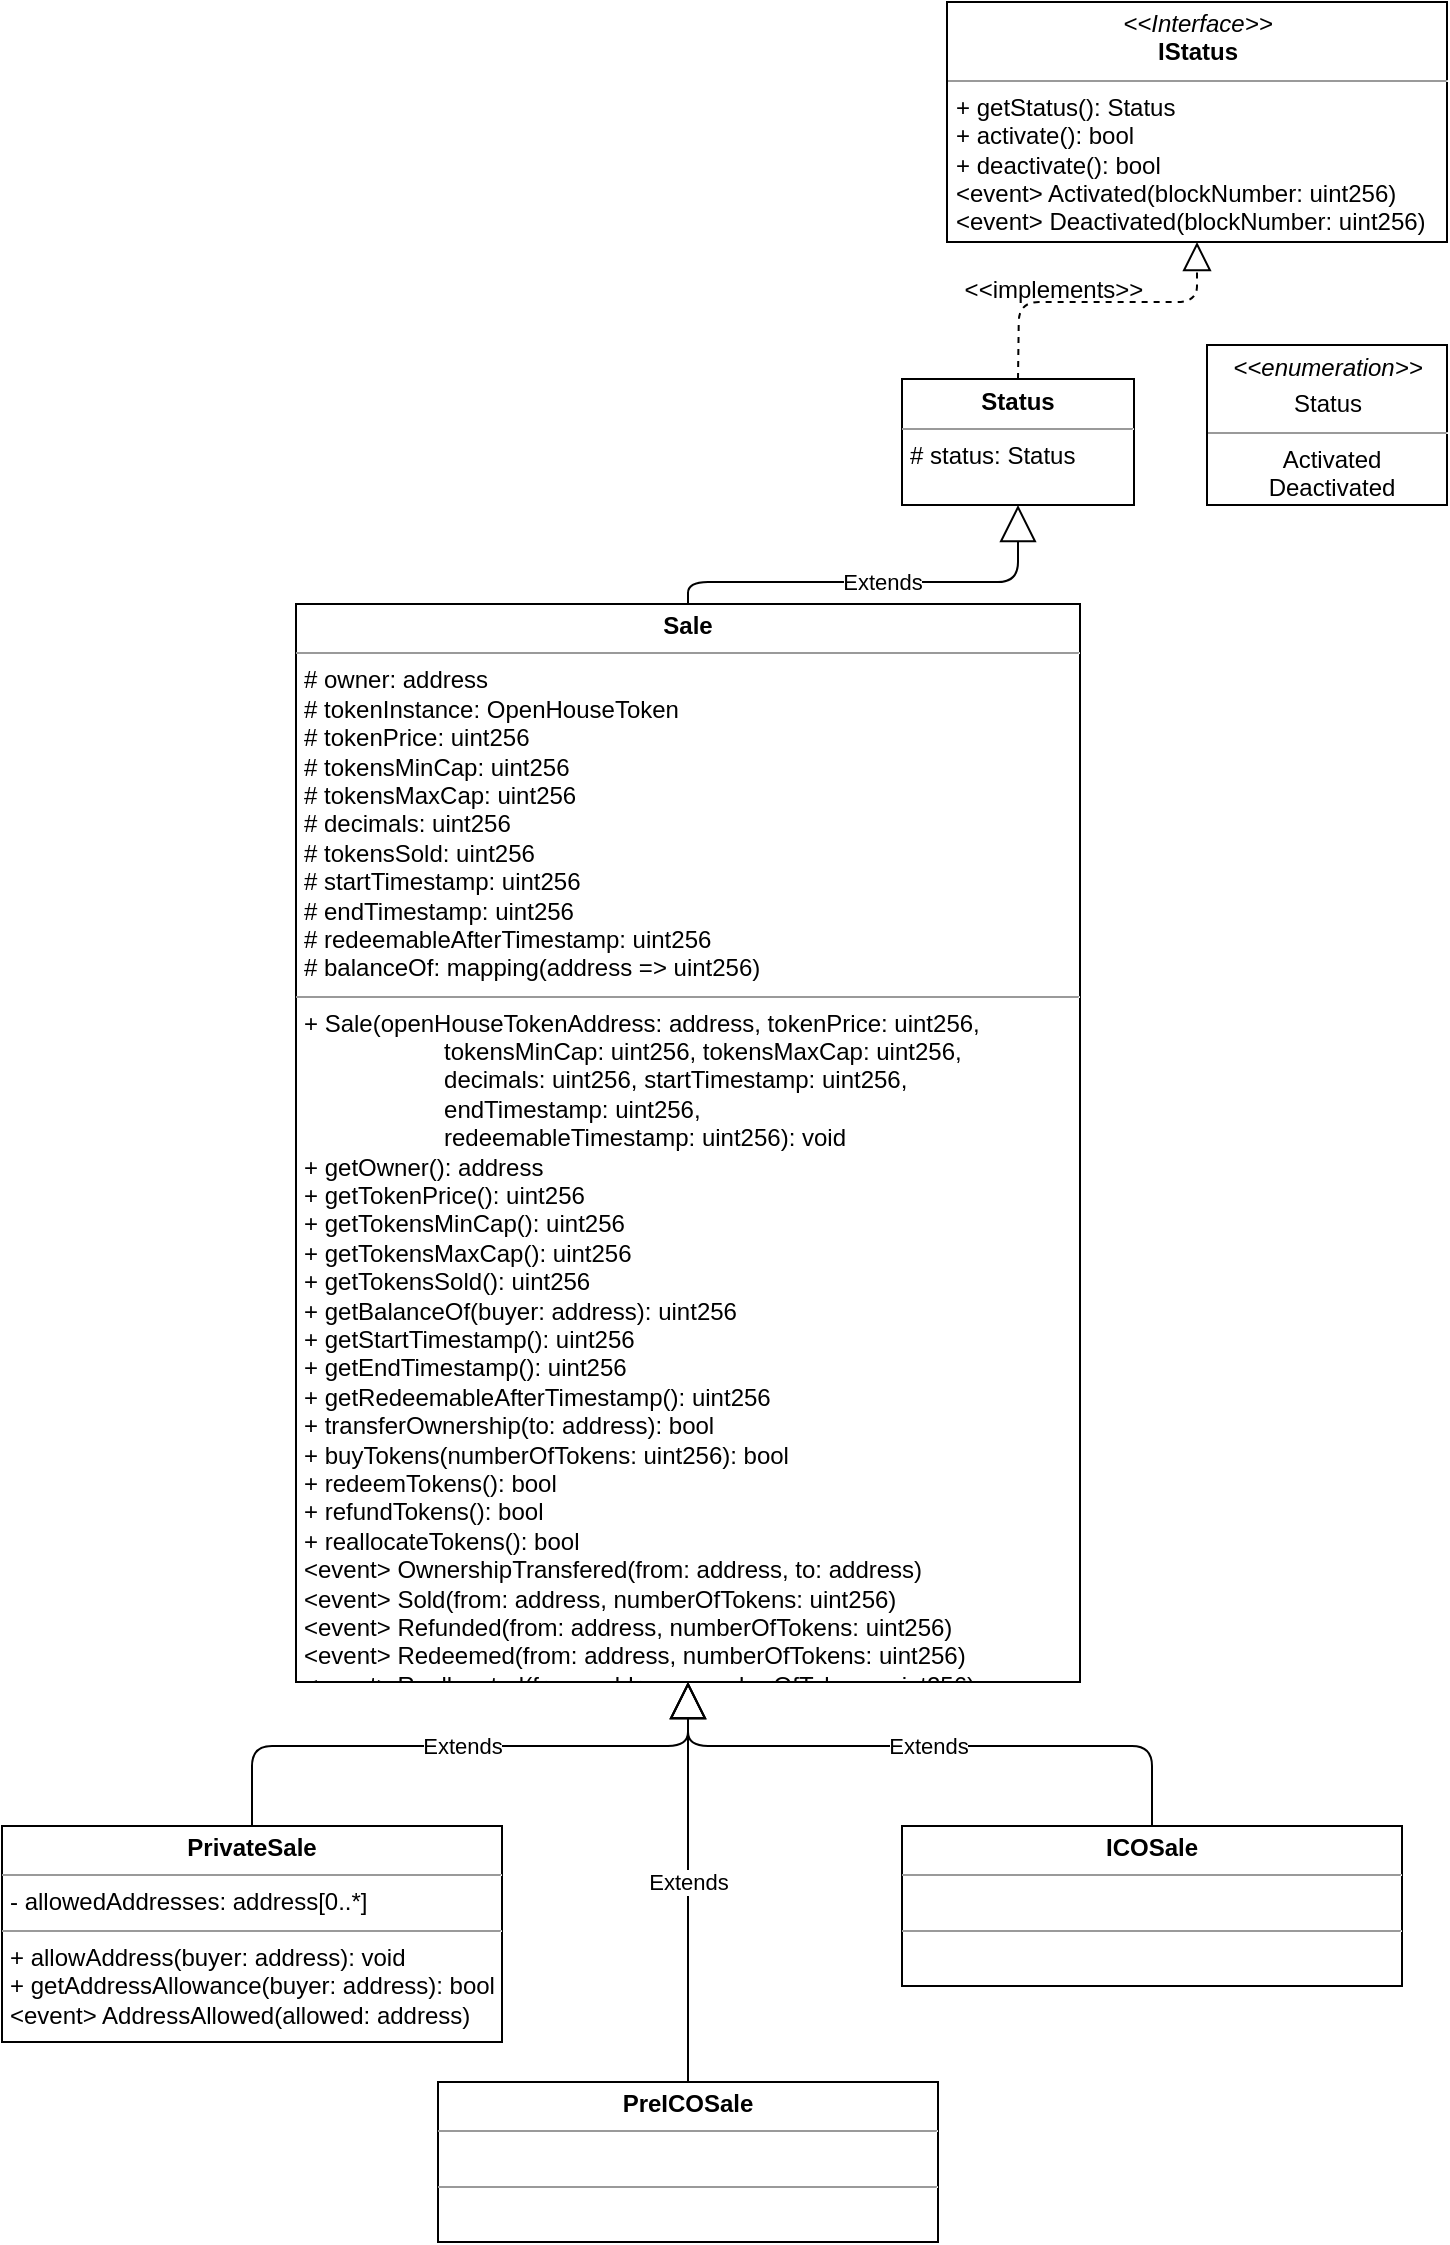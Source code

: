 <mxfile version="11.0.0" type="device"><diagram id="7WbysznEjbFOMzd1XnKt" name="Page-1"><mxGraphModel dx="1422" dy="800" grid="1" gridSize="10" guides="1" tooltips="1" connect="1" arrows="1" fold="1" page="1" pageScale="1" pageWidth="827" pageHeight="1169" math="0" shadow="0"><root><mxCell id="0"/><mxCell id="1" parent="0"/><mxCell id="B_E1CrV0eOcXe67gAG_t-1" value="&lt;p style=&quot;margin: 0px ; margin-top: 4px ; text-align: center&quot;&gt;&lt;b&gt;Sale&lt;/b&gt;&lt;/p&gt;&lt;hr size=&quot;1&quot;&gt;&lt;p style=&quot;margin: 0px ; margin-left: 4px&quot;&gt;# owner: address&lt;/p&gt;&lt;p style=&quot;margin: 0px ; margin-left: 4px&quot;&gt;# tokenInstance: OpenHouseToken&lt;/p&gt;&lt;p style=&quot;margin: 0px ; margin-left: 4px&quot;&gt;# tokenPrice: uint256&lt;/p&gt;&lt;p style=&quot;margin: 0px ; margin-left: 4px&quot;&gt;# tokensMinCap: uint256&lt;/p&gt;&lt;p style=&quot;margin: 0px ; margin-left: 4px&quot;&gt;# tokensMaxCap: uint256&lt;/p&gt;&lt;p style=&quot;margin: 0px ; margin-left: 4px&quot;&gt;# decimals: uint256&lt;/p&gt;&lt;p style=&quot;margin: 0px ; margin-left: 4px&quot;&gt;# tokensSold: uint256&lt;/p&gt;&lt;p style=&quot;margin: 0px ; margin-left: 4px&quot;&gt;# startTimestamp: uint256&lt;/p&gt;&lt;p style=&quot;margin: 0px ; margin-left: 4px&quot;&gt;# endTimestamp: uint256&lt;/p&gt;&lt;p style=&quot;margin: 0px ; margin-left: 4px&quot;&gt;# redeemableAfterTimestamp: uint256&lt;/p&gt;&lt;p style=&quot;margin: 0px ; margin-left: 4px&quot;&gt;# balanceOf: mapping(address =&amp;gt; uint256)&lt;/p&gt;&lt;hr size=&quot;1&quot;&gt;&lt;p style=&quot;margin: 0px ; margin-left: 4px&quot;&gt;+ Sale(openHouseTokenAddress: address, tokenPrice: uint256,&lt;/p&gt;&lt;p style=&quot;margin: 0px ; margin-left: 4px&quot;&gt;&amp;nbsp; &amp;nbsp; &amp;nbsp; &amp;nbsp; &amp;nbsp; &amp;nbsp; &amp;nbsp; &amp;nbsp; &amp;nbsp; &amp;nbsp; &amp;nbsp;tokensMinCap: uint256, tokensMaxCap: uint256,&lt;/p&gt;&lt;p style=&quot;margin: 0px ; margin-left: 4px&quot;&gt;&amp;nbsp; &amp;nbsp; &amp;nbsp; &amp;nbsp; &amp;nbsp; &amp;nbsp; &amp;nbsp; &amp;nbsp; &amp;nbsp; &amp;nbsp; &amp;nbsp;decimals: uint256, startTimestamp: uint256,&lt;/p&gt;&lt;p style=&quot;margin: 0px ; margin-left: 4px&quot;&gt;&amp;nbsp; &amp;nbsp; &amp;nbsp; &amp;nbsp; &amp;nbsp; &amp;nbsp; &amp;nbsp; &amp;nbsp; &amp;nbsp; &amp;nbsp; &amp;nbsp;endTimestamp: uint256,&amp;nbsp;&lt;/p&gt;&lt;p style=&quot;margin: 0px ; margin-left: 4px&quot;&gt;&lt;span&gt;&amp;nbsp; &amp;nbsp; &amp;nbsp; &amp;nbsp; &amp;nbsp; &amp;nbsp; &amp;nbsp; &amp;nbsp; &amp;nbsp; &amp;nbsp; &amp;nbsp;redeemableTimestamp: uint256): void&lt;/span&gt;&lt;/p&gt;&lt;p style=&quot;margin: 0px ; margin-left: 4px&quot;&gt;+ getOwner(): address&lt;/p&gt;&lt;p style=&quot;margin: 0px ; margin-left: 4px&quot;&gt;+ getTokenPrice(): uint256&lt;/p&gt;&lt;p style=&quot;margin: 0px ; margin-left: 4px&quot;&gt;+ getTokensMinCap(): uint256&lt;/p&gt;&lt;p style=&quot;margin: 0px ; margin-left: 4px&quot;&gt;+ getTokensMaxCap(): uint256&lt;/p&gt;&lt;p style=&quot;margin: 0px ; margin-left: 4px&quot;&gt;+ getTokensSold(): uint256&lt;/p&gt;&lt;p style=&quot;margin: 0px ; margin-left: 4px&quot;&gt;+ getBalanceOf(buyer: address): uint256&lt;/p&gt;&lt;p style=&quot;margin: 0px ; margin-left: 4px&quot;&gt;+ getStartTimestamp(): uint256&lt;/p&gt;&lt;p style=&quot;margin: 0px ; margin-left: 4px&quot;&gt;+ getEndTimestamp(): uint256&lt;/p&gt;&lt;p style=&quot;margin: 0px ; margin-left: 4px&quot;&gt;+ getRedeemableAfterTimestamp(): uint256&lt;/p&gt;&lt;p style=&quot;margin: 0px ; margin-left: 4px&quot;&gt;+ transferOwnership(to: address): bool&lt;/p&gt;&lt;p style=&quot;margin: 0px ; margin-left: 4px&quot;&gt;+ buyTokens(numberOfTokens: uint256): bool&lt;/p&gt;&lt;p style=&quot;margin: 0px ; margin-left: 4px&quot;&gt;+ redeemTokens(): bool&lt;/p&gt;&lt;p style=&quot;margin: 0px ; margin-left: 4px&quot;&gt;+ refundTokens(): bool&lt;/p&gt;&lt;p style=&quot;margin: 0px ; margin-left: 4px&quot;&gt;+ reallocateTokens(): bool&lt;/p&gt;&lt;p style=&quot;margin: 0px ; margin-left: 4px&quot;&gt;&amp;lt;event&amp;gt; OwnershipTransfered(from: address, to: address)&lt;/p&gt;&lt;p style=&quot;margin: 0px ; margin-left: 4px&quot;&gt;&amp;lt;event&amp;gt; Sold(from: address, numberOfTokens: uint256)&lt;/p&gt;&lt;p style=&quot;margin: 0px ; margin-left: 4px&quot;&gt;&amp;lt;event&amp;gt; Refunded(from: address, numberOfTokens: uint256)&lt;/p&gt;&lt;p style=&quot;margin: 0px ; margin-left: 4px&quot;&gt;&amp;lt;event&amp;gt; Redeemed(from: address, numberOfTokens: uint256)&lt;/p&gt;&lt;p style=&quot;margin: 0px ; margin-left: 4px&quot;&gt;&amp;lt;event&amp;gt; Reallocated(from: address, numberOfTokens: uint256)&lt;/p&gt;" style="verticalAlign=top;align=left;overflow=fill;fontSize=12;fontFamily=Helvetica;html=1;" parent="1" vertex="1"><mxGeometry x="217" y="331" width="392" height="539" as="geometry"/></mxCell><mxCell id="pDpIPYMoHga8eKhh_Jua-2" value="&lt;p style=&quot;margin: 0px ; margin-top: 4px ; text-align: center&quot;&gt;&lt;b&gt;PrivateSale&lt;/b&gt;&lt;/p&gt;&lt;hr size=&quot;1&quot;&gt;&lt;p style=&quot;margin: 0px ; margin-left: 4px&quot;&gt;- allowedAddresses: address[0..*]&lt;/p&gt;&lt;hr size=&quot;1&quot;&gt;&lt;p style=&quot;margin: 0px ; margin-left: 4px&quot;&gt;&lt;span&gt;+ allowAddress(buyer: address): void&lt;/span&gt;&lt;br&gt;&lt;/p&gt;&lt;p style=&quot;margin: 0px ; margin-left: 4px&quot;&gt;&lt;span&gt;+ getAddressAllowance(buyer: address): bool&lt;/span&gt;&lt;/p&gt;&lt;p style=&quot;margin: 0px ; margin-left: 4px&quot;&gt;&lt;span&gt;&amp;lt;event&amp;gt; AddressAllowed(allowed: address)&lt;/span&gt;&lt;/p&gt;" style="verticalAlign=top;align=left;overflow=fill;fontSize=12;fontFamily=Helvetica;html=1;" parent="1" vertex="1"><mxGeometry x="70" y="942" width="250" height="108" as="geometry"/></mxCell><mxCell id="mDSWCHScXF9F7foT67VP-1" value="&lt;p style=&quot;margin: 0px ; margin-top: 4px ; text-align: center&quot;&gt;&lt;b&gt;PreICOSale&lt;/b&gt;&lt;/p&gt;&lt;hr size=&quot;1&quot;&gt;&lt;p style=&quot;margin: 0px ; margin-left: 4px&quot;&gt;&lt;br&gt;&lt;/p&gt;&lt;hr size=&quot;1&quot;&gt;&lt;p style=&quot;margin: 0px ; margin-left: 4px&quot;&gt;&lt;br&gt;&lt;/p&gt;" style="verticalAlign=top;align=left;overflow=fill;fontSize=12;fontFamily=Helvetica;html=1;" parent="1" vertex="1"><mxGeometry x="288" y="1070" width="250" height="80" as="geometry"/></mxCell><mxCell id="mDSWCHScXF9F7foT67VP-2" value="&lt;p style=&quot;margin: 0px ; margin-top: 4px ; text-align: center&quot;&gt;&lt;b&gt;ICOSale&lt;/b&gt;&lt;/p&gt;&lt;hr size=&quot;1&quot;&gt;&lt;p style=&quot;margin: 0px ; margin-left: 4px&quot;&gt;&lt;br&gt;&lt;/p&gt;&lt;hr size=&quot;1&quot;&gt;&lt;p style=&quot;margin: 0px ; margin-left: 4px&quot;&gt;&lt;br&gt;&lt;/p&gt;" style="verticalAlign=top;align=left;overflow=fill;fontSize=12;fontFamily=Helvetica;html=1;" parent="1" vertex="1"><mxGeometry x="520" y="942" width="250" height="80" as="geometry"/></mxCell><mxCell id="mDSWCHScXF9F7foT67VP-3" value="Extends" style="endArrow=block;endSize=16;endFill=0;html=1;exitX=0.5;exitY=0;exitDx=0;exitDy=0;entryX=0.5;entryY=1;entryDx=0;entryDy=0;" parent="1" source="mDSWCHScXF9F7foT67VP-1" target="B_E1CrV0eOcXe67gAG_t-1" edge="1"><mxGeometry width="160" relative="1" as="geometry"><mxPoint x="80" y="912" as="sourcePoint"/><mxPoint x="413" y="892" as="targetPoint"/></mxGeometry></mxCell><mxCell id="mDSWCHScXF9F7foT67VP-4" value="Extends" style="endArrow=block;endSize=16;endFill=0;html=1;exitX=0.5;exitY=0;exitDx=0;exitDy=0;entryX=0.5;entryY=1;entryDx=0;entryDy=0;" parent="1" source="pDpIPYMoHga8eKhh_Jua-2" target="B_E1CrV0eOcXe67gAG_t-1" edge="1"><mxGeometry width="160" relative="1" as="geometry"><mxPoint x="220" y="892" as="sourcePoint"/><mxPoint x="413" y="892" as="targetPoint"/><Array as="points"><mxPoint x="195" y="902"/><mxPoint x="413" y="902"/></Array></mxGeometry></mxCell><mxCell id="mDSWCHScXF9F7foT67VP-6" value="Extends" style="endArrow=block;endSize=16;endFill=0;html=1;exitX=0.5;exitY=0;exitDx=0;exitDy=0;entryX=0.5;entryY=1;entryDx=0;entryDy=0;" parent="1" source="mDSWCHScXF9F7foT67VP-2" target="B_E1CrV0eOcXe67gAG_t-1" edge="1"><mxGeometry width="160" relative="1" as="geometry"><mxPoint x="630" y="892" as="sourcePoint"/><mxPoint x="460" y="820" as="targetPoint"/><Array as="points"><mxPoint x="645" y="902"/><mxPoint x="413" y="902"/></Array></mxGeometry></mxCell><mxCell id="oKiIlT5kN2KDwY9Eb6e3-1" value="&lt;p style=&quot;margin: 0px ; margin-top: 4px ; text-align: center&quot;&gt;&lt;i&gt;&amp;lt;&amp;lt;Interface&amp;gt;&amp;gt;&lt;/i&gt;&lt;br&gt;&lt;b&gt;IStatus&lt;/b&gt;&lt;/p&gt;&lt;hr size=&quot;1&quot;&gt;&lt;p style=&quot;margin: 0px ; margin-left: 4px&quot;&gt;+ getStatus(): Status&lt;br&gt;+ activate(): bool&lt;/p&gt;&lt;p style=&quot;margin: 0px ; margin-left: 4px&quot;&gt;+ deactivate(): bool&lt;/p&gt;&lt;p style=&quot;margin: 0px ; margin-left: 4px&quot;&gt;&amp;lt;event&amp;gt; Activated(blockNumber: uint256)&lt;/p&gt;&lt;p style=&quot;margin: 0px ; margin-left: 4px&quot;&gt;&amp;lt;event&amp;gt; Deactivated(blockNumber: uint256)&lt;/p&gt;" style="verticalAlign=top;align=left;overflow=fill;fontSize=12;fontFamily=Helvetica;html=1;" parent="1" vertex="1"><mxGeometry x="542.5" y="30" width="250" height="120" as="geometry"/></mxCell><mxCell id="oKiIlT5kN2KDwY9Eb6e3-2" value="&lt;p style=&quot;margin: 0px ; margin-top: 4px ; text-align: center&quot;&gt;&lt;i&gt;&amp;lt;&amp;lt;enumeration&amp;gt;&amp;gt;&lt;/i&gt;&lt;br&gt;&lt;/p&gt;&lt;p style=&quot;margin: 0px ; margin-top: 4px ; text-align: center&quot;&gt;&lt;span&gt;Status&lt;/span&gt;&lt;br&gt;&lt;/p&gt;&lt;hr size=&quot;1&quot;&gt;&lt;p style=&quot;text-align: center ; margin: 0px 0px 0px 4px&quot;&gt;Activated&lt;/p&gt;&lt;p style=&quot;text-align: center ; margin: 0px 0px 0px 4px&quot;&gt;Deactivated&lt;/p&gt;&lt;p style=&quot;text-align: center ; margin: 0px 0px 0px 4px&quot;&gt;&lt;br&gt;&lt;/p&gt;" style="verticalAlign=top;align=left;overflow=fill;fontSize=12;fontFamily=Helvetica;html=1;" parent="1" vertex="1"><mxGeometry x="672.5" y="201.5" width="120" height="80" as="geometry"/></mxCell><mxCell id="oKiIlT5kN2KDwY9Eb6e3-3" value="&lt;p style=&quot;margin: 0px ; margin-top: 4px ; text-align: center&quot;&gt;&lt;b&gt;Status&lt;/b&gt;&lt;/p&gt;&lt;hr size=&quot;1&quot;&gt;&lt;p style=&quot;margin: 0px ; margin-left: 4px&quot;&gt;# status: Status&lt;/p&gt;&lt;p style=&quot;margin: 0px ; margin-left: 4px&quot;&gt;&lt;br&gt;&lt;/p&gt;" style="verticalAlign=top;align=left;overflow=fill;fontSize=12;fontFamily=Helvetica;html=1;" parent="1" vertex="1"><mxGeometry x="520" y="218.5" width="116" height="63" as="geometry"/></mxCell><mxCell id="oKiIlT5kN2KDwY9Eb6e3-4" value="" style="endArrow=block;dashed=1;endFill=0;endSize=12;html=1;exitX=0.5;exitY=0;exitDx=0;exitDy=0;entryX=0.5;entryY=1;entryDx=0;entryDy=0;" parent="1" source="oKiIlT5kN2KDwY9Eb6e3-3" target="oKiIlT5kN2KDwY9Eb6e3-1" edge="1"><mxGeometry width="160" relative="1" as="geometry"><mxPoint x="362.5" y="250" as="sourcePoint"/><mxPoint x="522.5" y="250" as="targetPoint"/><Array as="points"><mxPoint x="578.5" y="180"/><mxPoint x="667.5" y="180"/></Array></mxGeometry></mxCell><mxCell id="oKiIlT5kN2KDwY9Eb6e3-5" value="&lt;&lt;implements&gt;&gt;" style="text;align=center;fontStyle=0;verticalAlign=middle;spacingLeft=3;spacingRight=3;strokeColor=none;rotatable=0;points=[[0,0.5],[1,0.5]];portConstraint=eastwest;" parent="1" vertex="1"><mxGeometry x="556" y="160" width="80" height="26" as="geometry"/></mxCell><mxCell id="oKiIlT5kN2KDwY9Eb6e3-6" value="Extends" style="endArrow=block;endSize=16;endFill=0;html=1;exitX=0.5;exitY=0;exitDx=0;exitDy=0;entryX=0.5;entryY=1;entryDx=0;entryDy=0;" parent="1" source="B_E1CrV0eOcXe67gAG_t-1" target="oKiIlT5kN2KDwY9Eb6e3-3" edge="1"><mxGeometry width="160" relative="1" as="geometry"><mxPoint x="260" y="220" as="sourcePoint"/><mxPoint x="420" y="220" as="targetPoint"/><Array as="points"><mxPoint x="413" y="320"/><mxPoint x="578" y="320"/></Array></mxGeometry></mxCell></root></mxGraphModel></diagram></mxfile>